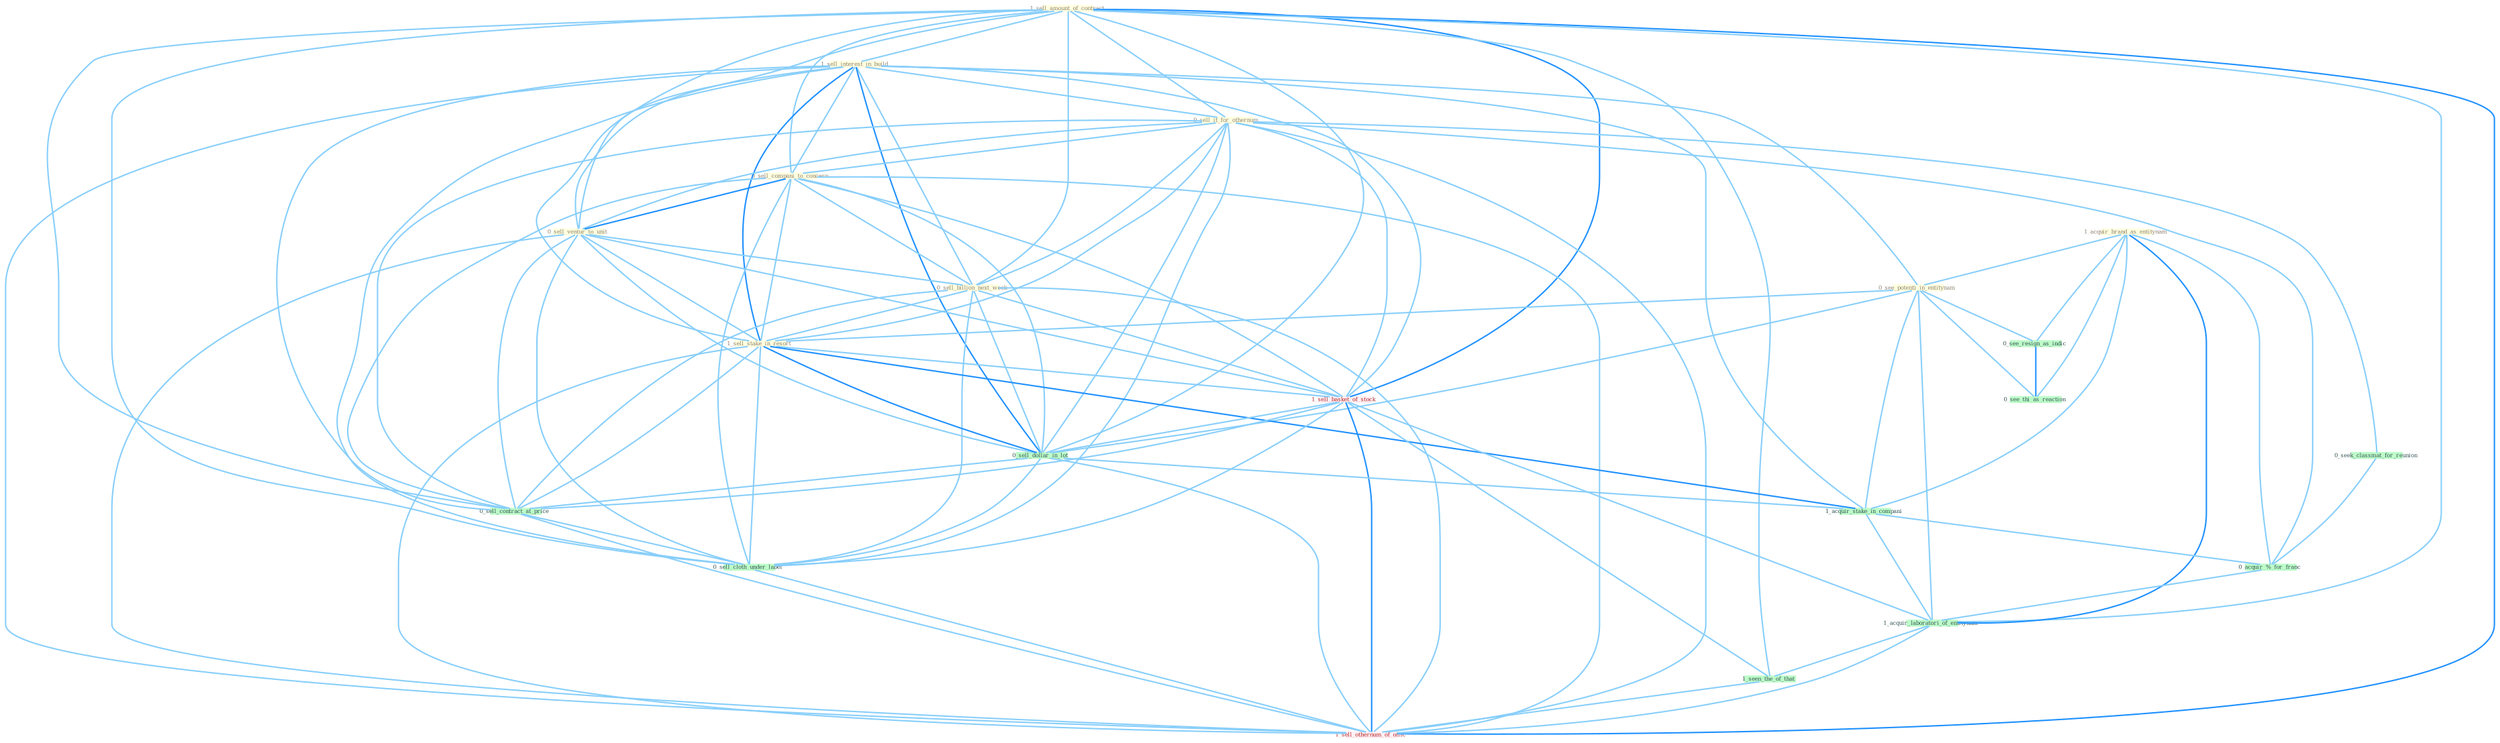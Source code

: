 Graph G{ 
    node
    [shape=polygon,style=filled,width=.5,height=.06,color="#BDFCC9",fixedsize=true,fontsize=4,
    fontcolor="#2f4f4f"];
    {node
    [color="#ffffe0", fontcolor="#8b7d6b"] "1_sell_amount_of_contract " "1_sell_interest_in_build " "0_sell_it_for_othernum " "1_acquir_brand_as_entitynam " "0_sell_compani_to_concern " "0_see_potenti_in_entitynam " "0_sell_ventur_to_unit " "0_sell_billion_next_week " "1_sell_stake_in_resort "}
{node [color="#fff0f5", fontcolor="#b22222"] "1_sell_basket_of_stock " "1_sell_othernum_of_offic "}
edge [color="#B0E2FF"];

	"1_sell_amount_of_contract " -- "1_sell_interest_in_build " [w="1", color="#87cefa" ];
	"1_sell_amount_of_contract " -- "0_sell_it_for_othernum " [w="1", color="#87cefa" ];
	"1_sell_amount_of_contract " -- "0_sell_compani_to_concern " [w="1", color="#87cefa" ];
	"1_sell_amount_of_contract " -- "0_sell_ventur_to_unit " [w="1", color="#87cefa" ];
	"1_sell_amount_of_contract " -- "0_sell_billion_next_week " [w="1", color="#87cefa" ];
	"1_sell_amount_of_contract " -- "1_sell_stake_in_resort " [w="1", color="#87cefa" ];
	"1_sell_amount_of_contract " -- "1_sell_basket_of_stock " [w="2", color="#1e90ff" , len=0.8];
	"1_sell_amount_of_contract " -- "0_sell_dollar_in_lot " [w="1", color="#87cefa" ];
	"1_sell_amount_of_contract " -- "0_sell_contract_at_price " [w="1", color="#87cefa" ];
	"1_sell_amount_of_contract " -- "1_acquir_laboratori_of_entitynam " [w="1", color="#87cefa" ];
	"1_sell_amount_of_contract " -- "0_sell_cloth_under_label " [w="1", color="#87cefa" ];
	"1_sell_amount_of_contract " -- "1_seen_the_of_that " [w="1", color="#87cefa" ];
	"1_sell_amount_of_contract " -- "1_sell_othernum_of_offic " [w="2", color="#1e90ff" , len=0.8];
	"1_sell_interest_in_build " -- "0_sell_it_for_othernum " [w="1", color="#87cefa" ];
	"1_sell_interest_in_build " -- "0_sell_compani_to_concern " [w="1", color="#87cefa" ];
	"1_sell_interest_in_build " -- "0_see_potenti_in_entitynam " [w="1", color="#87cefa" ];
	"1_sell_interest_in_build " -- "0_sell_ventur_to_unit " [w="1", color="#87cefa" ];
	"1_sell_interest_in_build " -- "0_sell_billion_next_week " [w="1", color="#87cefa" ];
	"1_sell_interest_in_build " -- "1_sell_stake_in_resort " [w="2", color="#1e90ff" , len=0.8];
	"1_sell_interest_in_build " -- "1_sell_basket_of_stock " [w="1", color="#87cefa" ];
	"1_sell_interest_in_build " -- "0_sell_dollar_in_lot " [w="2", color="#1e90ff" , len=0.8];
	"1_sell_interest_in_build " -- "1_acquir_stake_in_compani " [w="1", color="#87cefa" ];
	"1_sell_interest_in_build " -- "0_sell_contract_at_price " [w="1", color="#87cefa" ];
	"1_sell_interest_in_build " -- "0_sell_cloth_under_label " [w="1", color="#87cefa" ];
	"1_sell_interest_in_build " -- "1_sell_othernum_of_offic " [w="1", color="#87cefa" ];
	"0_sell_it_for_othernum " -- "0_sell_compani_to_concern " [w="1", color="#87cefa" ];
	"0_sell_it_for_othernum " -- "0_sell_ventur_to_unit " [w="1", color="#87cefa" ];
	"0_sell_it_for_othernum " -- "0_sell_billion_next_week " [w="1", color="#87cefa" ];
	"0_sell_it_for_othernum " -- "1_sell_stake_in_resort " [w="1", color="#87cefa" ];
	"0_sell_it_for_othernum " -- "0_seek_classmat_for_reunion " [w="1", color="#87cefa" ];
	"0_sell_it_for_othernum " -- "1_sell_basket_of_stock " [w="1", color="#87cefa" ];
	"0_sell_it_for_othernum " -- "0_sell_dollar_in_lot " [w="1", color="#87cefa" ];
	"0_sell_it_for_othernum " -- "0_acquir_%_for_franc " [w="1", color="#87cefa" ];
	"0_sell_it_for_othernum " -- "0_sell_contract_at_price " [w="1", color="#87cefa" ];
	"0_sell_it_for_othernum " -- "0_sell_cloth_under_label " [w="1", color="#87cefa" ];
	"0_sell_it_for_othernum " -- "1_sell_othernum_of_offic " [w="1", color="#87cefa" ];
	"1_acquir_brand_as_entitynam " -- "0_see_potenti_in_entitynam " [w="1", color="#87cefa" ];
	"1_acquir_brand_as_entitynam " -- "0_see_resign_as_indic " [w="1", color="#87cefa" ];
	"1_acquir_brand_as_entitynam " -- "1_acquir_stake_in_compani " [w="1", color="#87cefa" ];
	"1_acquir_brand_as_entitynam " -- "0_acquir_%_for_franc " [w="1", color="#87cefa" ];
	"1_acquir_brand_as_entitynam " -- "1_acquir_laboratori_of_entitynam " [w="2", color="#1e90ff" , len=0.8];
	"1_acquir_brand_as_entitynam " -- "0_see_thi_as_reaction " [w="1", color="#87cefa" ];
	"0_sell_compani_to_concern " -- "0_sell_ventur_to_unit " [w="2", color="#1e90ff" , len=0.8];
	"0_sell_compani_to_concern " -- "0_sell_billion_next_week " [w="1", color="#87cefa" ];
	"0_sell_compani_to_concern " -- "1_sell_stake_in_resort " [w="1", color="#87cefa" ];
	"0_sell_compani_to_concern " -- "1_sell_basket_of_stock " [w="1", color="#87cefa" ];
	"0_sell_compani_to_concern " -- "0_sell_dollar_in_lot " [w="1", color="#87cefa" ];
	"0_sell_compani_to_concern " -- "0_sell_contract_at_price " [w="1", color="#87cefa" ];
	"0_sell_compani_to_concern " -- "0_sell_cloth_under_label " [w="1", color="#87cefa" ];
	"0_sell_compani_to_concern " -- "1_sell_othernum_of_offic " [w="1", color="#87cefa" ];
	"0_see_potenti_in_entitynam " -- "1_sell_stake_in_resort " [w="1", color="#87cefa" ];
	"0_see_potenti_in_entitynam " -- "0_sell_dollar_in_lot " [w="1", color="#87cefa" ];
	"0_see_potenti_in_entitynam " -- "0_see_resign_as_indic " [w="1", color="#87cefa" ];
	"0_see_potenti_in_entitynam " -- "1_acquir_stake_in_compani " [w="1", color="#87cefa" ];
	"0_see_potenti_in_entitynam " -- "1_acquir_laboratori_of_entitynam " [w="1", color="#87cefa" ];
	"0_see_potenti_in_entitynam " -- "0_see_thi_as_reaction " [w="1", color="#87cefa" ];
	"0_sell_ventur_to_unit " -- "0_sell_billion_next_week " [w="1", color="#87cefa" ];
	"0_sell_ventur_to_unit " -- "1_sell_stake_in_resort " [w="1", color="#87cefa" ];
	"0_sell_ventur_to_unit " -- "1_sell_basket_of_stock " [w="1", color="#87cefa" ];
	"0_sell_ventur_to_unit " -- "0_sell_dollar_in_lot " [w="1", color="#87cefa" ];
	"0_sell_ventur_to_unit " -- "0_sell_contract_at_price " [w="1", color="#87cefa" ];
	"0_sell_ventur_to_unit " -- "0_sell_cloth_under_label " [w="1", color="#87cefa" ];
	"0_sell_ventur_to_unit " -- "1_sell_othernum_of_offic " [w="1", color="#87cefa" ];
	"0_sell_billion_next_week " -- "1_sell_stake_in_resort " [w="1", color="#87cefa" ];
	"0_sell_billion_next_week " -- "1_sell_basket_of_stock " [w="1", color="#87cefa" ];
	"0_sell_billion_next_week " -- "0_sell_dollar_in_lot " [w="1", color="#87cefa" ];
	"0_sell_billion_next_week " -- "0_sell_contract_at_price " [w="1", color="#87cefa" ];
	"0_sell_billion_next_week " -- "0_sell_cloth_under_label " [w="1", color="#87cefa" ];
	"0_sell_billion_next_week " -- "1_sell_othernum_of_offic " [w="1", color="#87cefa" ];
	"1_sell_stake_in_resort " -- "1_sell_basket_of_stock " [w="1", color="#87cefa" ];
	"1_sell_stake_in_resort " -- "0_sell_dollar_in_lot " [w="2", color="#1e90ff" , len=0.8];
	"1_sell_stake_in_resort " -- "1_acquir_stake_in_compani " [w="2", color="#1e90ff" , len=0.8];
	"1_sell_stake_in_resort " -- "0_sell_contract_at_price " [w="1", color="#87cefa" ];
	"1_sell_stake_in_resort " -- "0_sell_cloth_under_label " [w="1", color="#87cefa" ];
	"1_sell_stake_in_resort " -- "1_sell_othernum_of_offic " [w="1", color="#87cefa" ];
	"0_seek_classmat_for_reunion " -- "0_acquir_%_for_franc " [w="1", color="#87cefa" ];
	"1_sell_basket_of_stock " -- "0_sell_dollar_in_lot " [w="1", color="#87cefa" ];
	"1_sell_basket_of_stock " -- "0_sell_contract_at_price " [w="1", color="#87cefa" ];
	"1_sell_basket_of_stock " -- "1_acquir_laboratori_of_entitynam " [w="1", color="#87cefa" ];
	"1_sell_basket_of_stock " -- "0_sell_cloth_under_label " [w="1", color="#87cefa" ];
	"1_sell_basket_of_stock " -- "1_seen_the_of_that " [w="1", color="#87cefa" ];
	"1_sell_basket_of_stock " -- "1_sell_othernum_of_offic " [w="2", color="#1e90ff" , len=0.8];
	"0_sell_dollar_in_lot " -- "1_acquir_stake_in_compani " [w="1", color="#87cefa" ];
	"0_sell_dollar_in_lot " -- "0_sell_contract_at_price " [w="1", color="#87cefa" ];
	"0_sell_dollar_in_lot " -- "0_sell_cloth_under_label " [w="1", color="#87cefa" ];
	"0_sell_dollar_in_lot " -- "1_sell_othernum_of_offic " [w="1", color="#87cefa" ];
	"0_see_resign_as_indic " -- "0_see_thi_as_reaction " [w="2", color="#1e90ff" , len=0.8];
	"1_acquir_stake_in_compani " -- "0_acquir_%_for_franc " [w="1", color="#87cefa" ];
	"1_acquir_stake_in_compani " -- "1_acquir_laboratori_of_entitynam " [w="1", color="#87cefa" ];
	"0_acquir_%_for_franc " -- "1_acquir_laboratori_of_entitynam " [w="1", color="#87cefa" ];
	"0_sell_contract_at_price " -- "0_sell_cloth_under_label " [w="1", color="#87cefa" ];
	"0_sell_contract_at_price " -- "1_sell_othernum_of_offic " [w="1", color="#87cefa" ];
	"1_acquir_laboratori_of_entitynam " -- "1_seen_the_of_that " [w="1", color="#87cefa" ];
	"1_acquir_laboratori_of_entitynam " -- "1_sell_othernum_of_offic " [w="1", color="#87cefa" ];
	"0_sell_cloth_under_label " -- "1_sell_othernum_of_offic " [w="1", color="#87cefa" ];
	"1_seen_the_of_that " -- "1_sell_othernum_of_offic " [w="1", color="#87cefa" ];
}